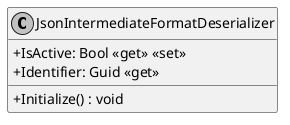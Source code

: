@startuml
skinparam monochrome true
skinparam classAttributeIconSize 0

!startsub default
class JsonIntermediateFormatDeserializer {
    + IsActive: Bool <<get>> <<set>>
    + Identifier: Guid <<get>>
    + Initialize() : void
}
!endsub

@enduml